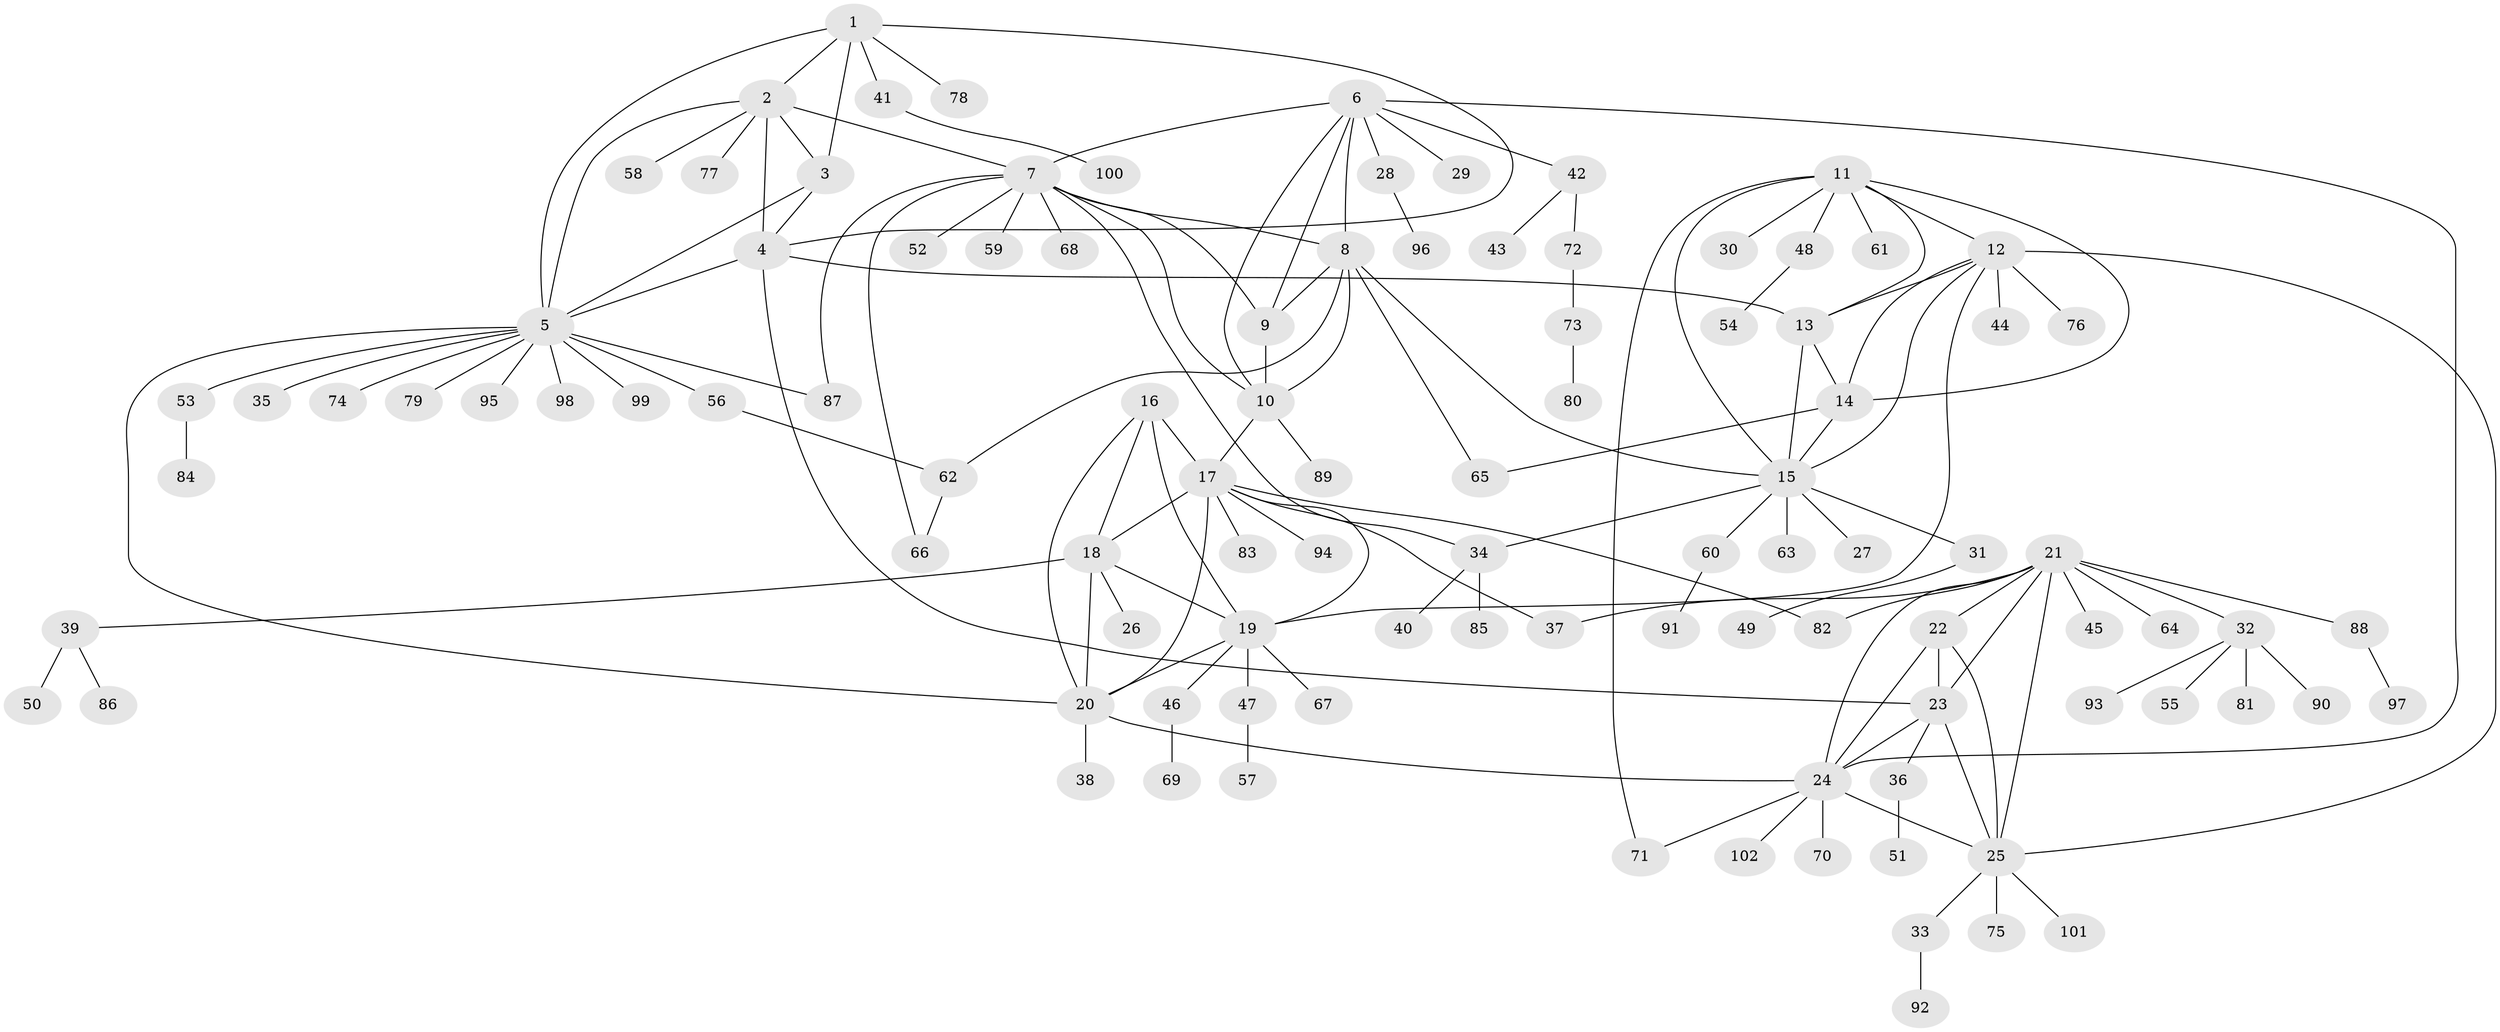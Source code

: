 // Generated by graph-tools (version 1.1) at 2025/16/03/09/25 04:16:03]
// undirected, 102 vertices, 145 edges
graph export_dot {
graph [start="1"]
  node [color=gray90,style=filled];
  1;
  2;
  3;
  4;
  5;
  6;
  7;
  8;
  9;
  10;
  11;
  12;
  13;
  14;
  15;
  16;
  17;
  18;
  19;
  20;
  21;
  22;
  23;
  24;
  25;
  26;
  27;
  28;
  29;
  30;
  31;
  32;
  33;
  34;
  35;
  36;
  37;
  38;
  39;
  40;
  41;
  42;
  43;
  44;
  45;
  46;
  47;
  48;
  49;
  50;
  51;
  52;
  53;
  54;
  55;
  56;
  57;
  58;
  59;
  60;
  61;
  62;
  63;
  64;
  65;
  66;
  67;
  68;
  69;
  70;
  71;
  72;
  73;
  74;
  75;
  76;
  77;
  78;
  79;
  80;
  81;
  82;
  83;
  84;
  85;
  86;
  87;
  88;
  89;
  90;
  91;
  92;
  93;
  94;
  95;
  96;
  97;
  98;
  99;
  100;
  101;
  102;
  1 -- 2;
  1 -- 3;
  1 -- 4;
  1 -- 5;
  1 -- 41;
  1 -- 78;
  2 -- 3;
  2 -- 4;
  2 -- 5;
  2 -- 7;
  2 -- 58;
  2 -- 77;
  3 -- 4;
  3 -- 5;
  4 -- 5;
  4 -- 13;
  4 -- 23;
  5 -- 20;
  5 -- 35;
  5 -- 53;
  5 -- 56;
  5 -- 74;
  5 -- 79;
  5 -- 87;
  5 -- 95;
  5 -- 98;
  5 -- 99;
  6 -- 7;
  6 -- 8;
  6 -- 9;
  6 -- 10;
  6 -- 24;
  6 -- 28;
  6 -- 29;
  6 -- 42;
  7 -- 8;
  7 -- 9;
  7 -- 10;
  7 -- 34;
  7 -- 52;
  7 -- 59;
  7 -- 66;
  7 -- 68;
  7 -- 87;
  8 -- 9;
  8 -- 10;
  8 -- 15;
  8 -- 62;
  8 -- 65;
  9 -- 10;
  10 -- 17;
  10 -- 89;
  11 -- 12;
  11 -- 13;
  11 -- 14;
  11 -- 15;
  11 -- 30;
  11 -- 48;
  11 -- 61;
  11 -- 71;
  12 -- 13;
  12 -- 14;
  12 -- 15;
  12 -- 19;
  12 -- 25;
  12 -- 44;
  12 -- 76;
  13 -- 14;
  13 -- 15;
  14 -- 15;
  14 -- 65;
  15 -- 27;
  15 -- 31;
  15 -- 34;
  15 -- 60;
  15 -- 63;
  16 -- 17;
  16 -- 18;
  16 -- 19;
  16 -- 20;
  17 -- 18;
  17 -- 19;
  17 -- 20;
  17 -- 37;
  17 -- 82;
  17 -- 83;
  17 -- 94;
  18 -- 19;
  18 -- 20;
  18 -- 26;
  18 -- 39;
  19 -- 20;
  19 -- 46;
  19 -- 47;
  19 -- 67;
  20 -- 24;
  20 -- 38;
  21 -- 22;
  21 -- 23;
  21 -- 24;
  21 -- 25;
  21 -- 32;
  21 -- 37;
  21 -- 45;
  21 -- 64;
  21 -- 82;
  21 -- 88;
  22 -- 23;
  22 -- 24;
  22 -- 25;
  23 -- 24;
  23 -- 25;
  23 -- 36;
  24 -- 25;
  24 -- 70;
  24 -- 71;
  24 -- 102;
  25 -- 33;
  25 -- 75;
  25 -- 101;
  28 -- 96;
  31 -- 49;
  32 -- 55;
  32 -- 81;
  32 -- 90;
  32 -- 93;
  33 -- 92;
  34 -- 40;
  34 -- 85;
  36 -- 51;
  39 -- 50;
  39 -- 86;
  41 -- 100;
  42 -- 43;
  42 -- 72;
  46 -- 69;
  47 -- 57;
  48 -- 54;
  53 -- 84;
  56 -- 62;
  60 -- 91;
  62 -- 66;
  72 -- 73;
  73 -- 80;
  88 -- 97;
}
